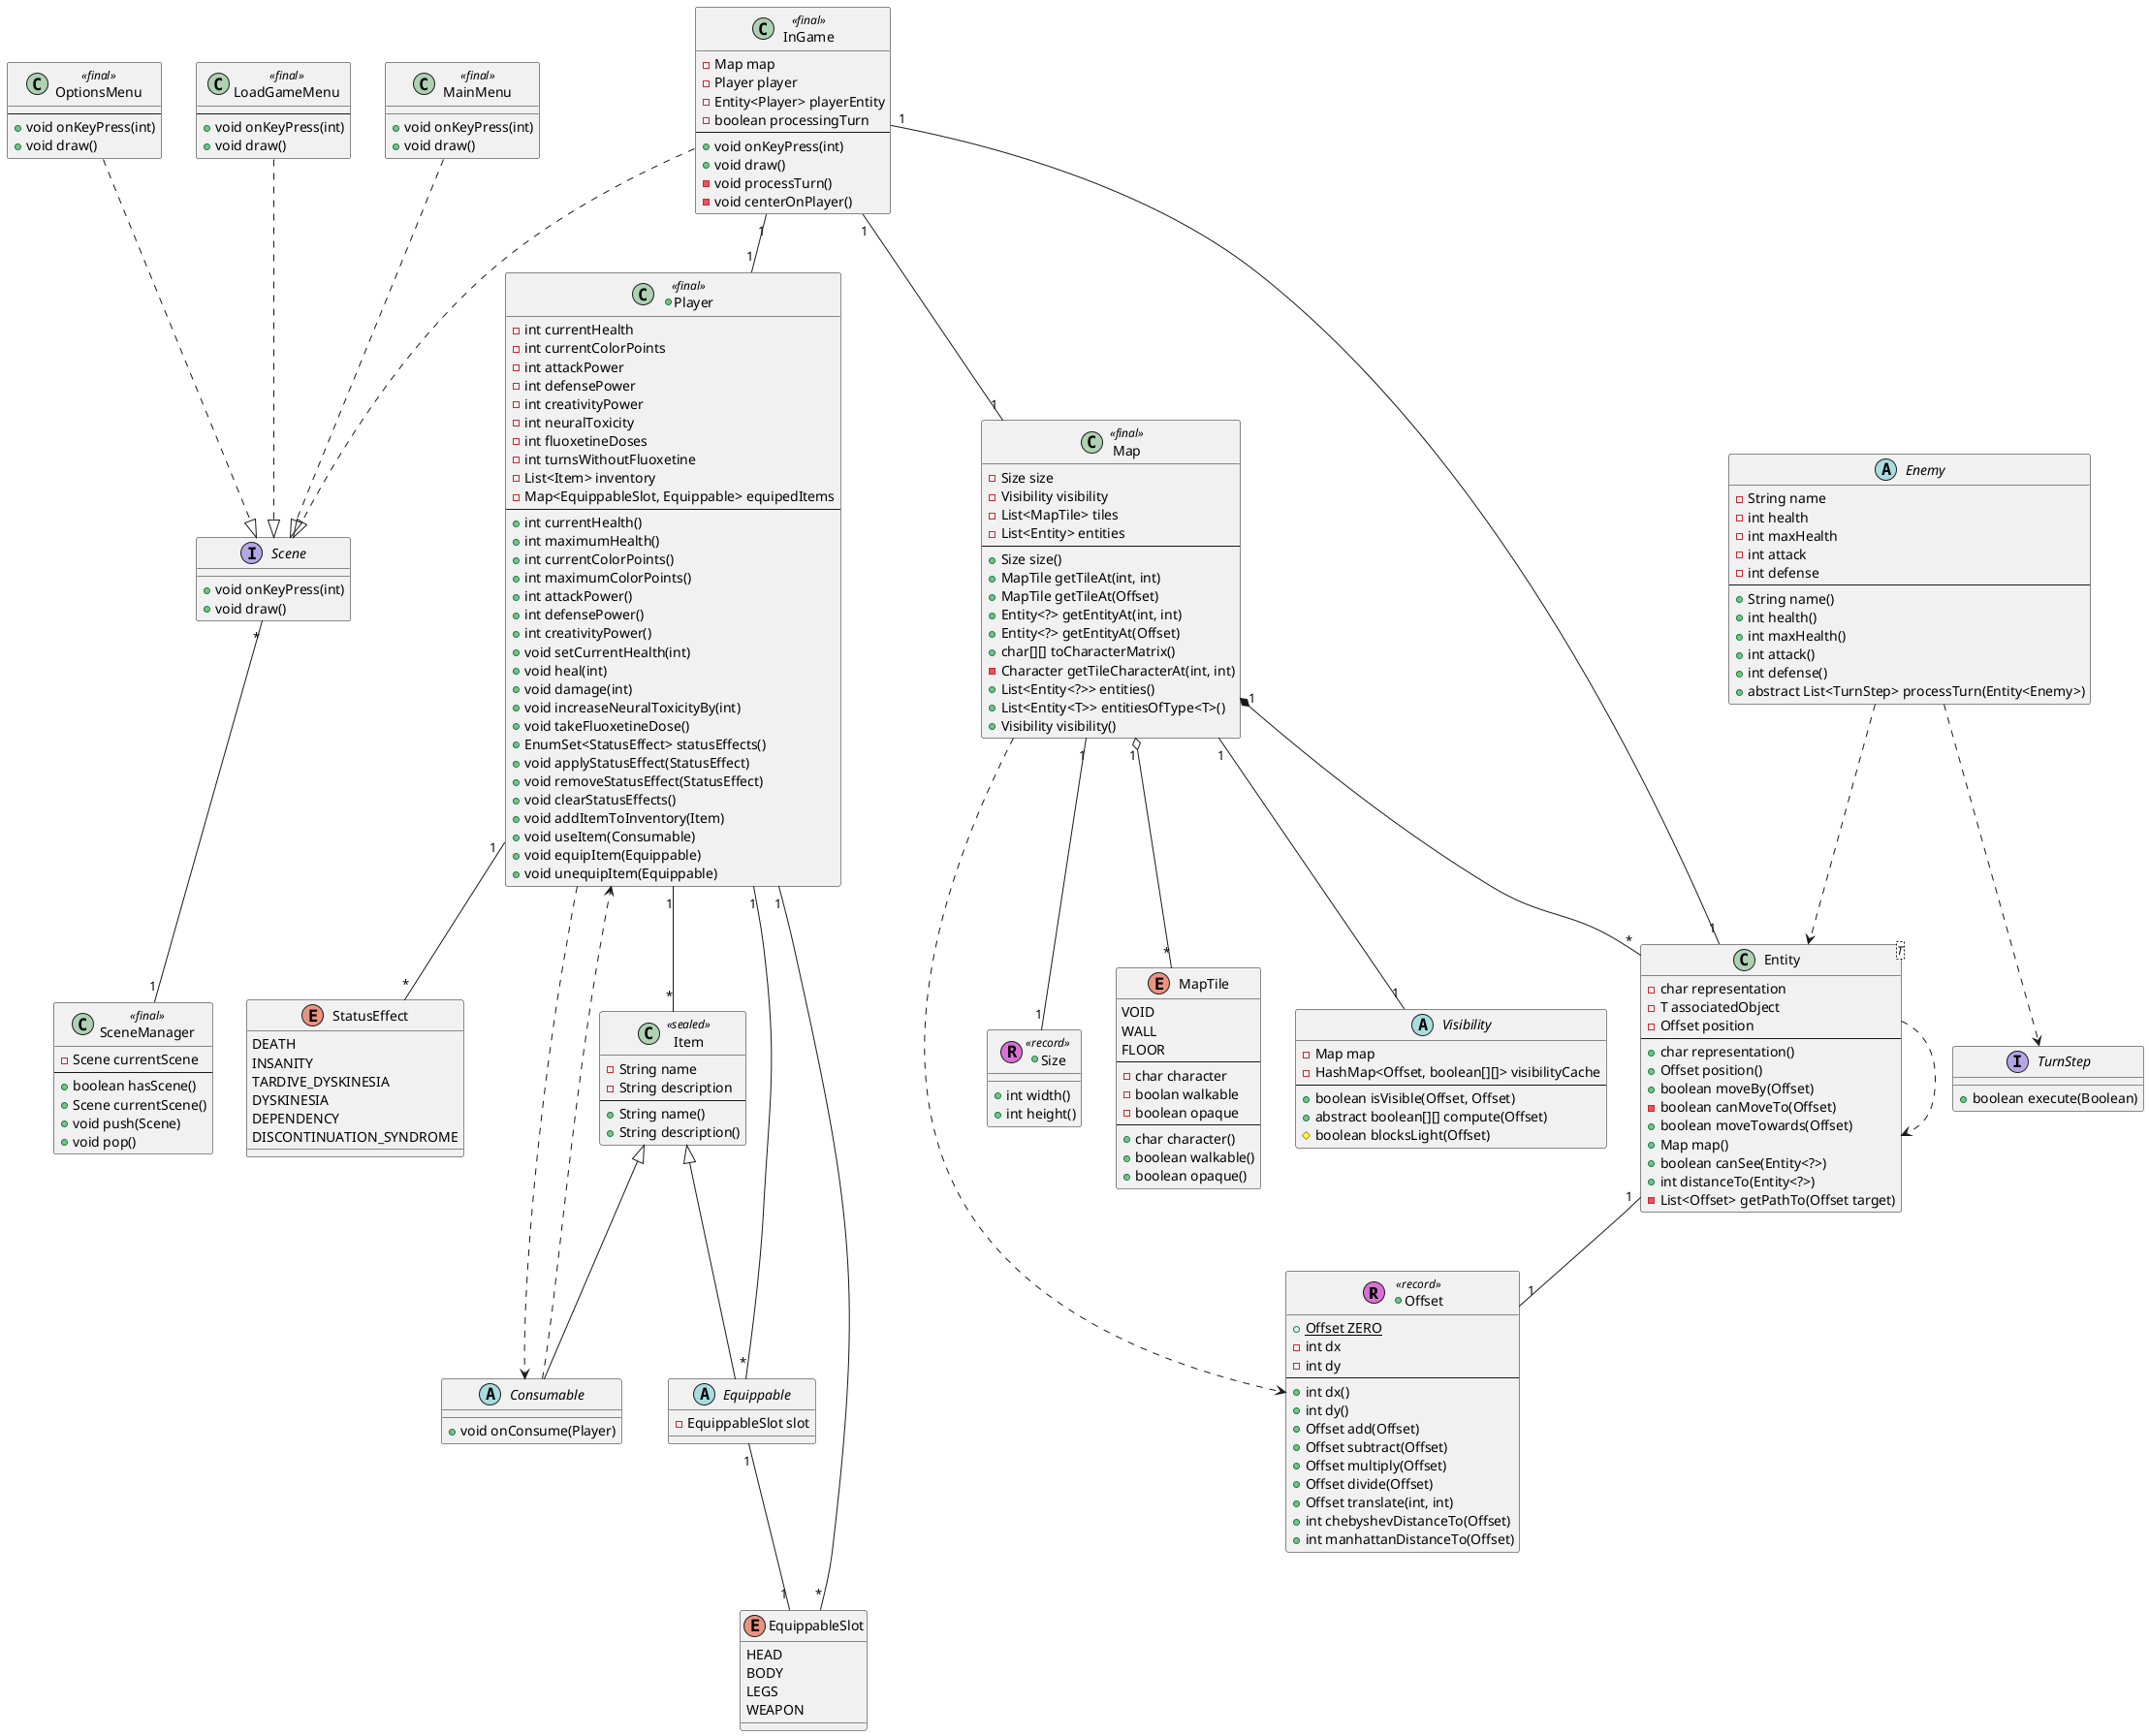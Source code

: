 @startuml

' Core
+class Offset <<(R,orchid) record>> {
	{static} +Offset ZERO
	-int dx
	-int dy
	--
	+int dx()
	+int dy()
	+Offset add(Offset)
	+Offset subtract(Offset)
	+Offset multiply(Offset)
	+Offset divide(Offset)
	+Offset translate(int, int)
	+int chebyshevDistanceTo(Offset)
	+int manhattanDistanceTo(Offset)
}

+class Size <<(R,orchid) record>> {
	+int width()
	+int height()
}

' Game
+class Player <<final>> {
	-int currentHealth
	-int currentColorPoints
	-int attackPower
	-int defensePower
	-int creativityPower
	-int neuralToxicity
	-int fluoxetineDoses
	-int turnsWithoutFluoxetine
	-List<Item> inventory
	-Map<EquippableSlot, Equippable> equipedItems
	--
	+int currentHealth()
	+int maximumHealth()
	+int currentColorPoints()
	+int maximumColorPoints()
	+int attackPower()
	+int defensePower()
	+int creativityPower()
	+void setCurrentHealth(int)
	+void heal(int)
	+void damage(int)
	+void increaseNeuralToxicityBy(int)
	+void takeFluoxetineDose()
	+EnumSet<StatusEffect> statusEffects()
	+void applyStatusEffect(StatusEffect)
	+void removeStatusEffect(StatusEffect)
	+void clearStatusEffects()
	+void addItemToInventory(Item)
	+void useItem(Consumable)
	+void equipItem(Equippable)
	+void unequipItem(Equippable)
}

enum StatusEffect {
	DEATH
	INSANITY
	TARDIVE_DYSKINESIA
	DYSKINESIA
	DEPENDENCY
	DISCONTINUATION_SYNDROME
}

' Engine
interface Scene {
	+void onKeyPress(int)
	+void draw()
}

class SceneManager <<final>> {
	-Scene currentScene
	--
	+boolean hasScene()
	+Scene currentScene()
	+void push(Scene)
	+void pop()
}

' Items
class Item <<sealed>> {
	-String name
	-String description
	--
	+String name()
	+String description()
}

abstract class Consumable {
	+void onConsume(Player)
}

abstract class Equippable {
	-EquippableSlot slot
}

enum EquippableSlot {
	HEAD
	BODY
	LEGS
	WEAPON
}

' Enemies
abstract class Enemy {
	-String name
	-int health
	-int maxHealth
	-int attack
	-int defense
	--
	+String name()
	+int health()
	+int maxHealth()
	+int attack()
	+int defense()
	+abstract List<TurnStep> processTurn(Entity<Enemy>)
}

' Map
class Map <<final>> {
	-Size size
	-Visibility visibility
	-List<MapTile> tiles
	-List<Entity> entities
	--
	+Size size()
	+MapTile getTileAt(int, int)
	+MapTile getTileAt(Offset)
	+Entity<?> getEntityAt(int, int)
	+Entity<?> getEntityAt(Offset)
	+char[][] toCharacterMatrix()
	-Character getTileCharacterAt(int, int)
	+List<Entity<?>> entities()
	+List<Entity<T>> entitiesOfType<T>()
	+Visibility visibility()
}

class Entity<T> {
	-char representation
	-T associatedObject
	-Offset position
	--
	+char representation()
	+Offset position()
	+boolean moveBy(Offset)
	-boolean canMoveTo(Offset)
	+boolean moveTowards(Offset)
	+Map map()
	+boolean canSee(Entity<?>)
	+int distanceTo(Entity<?>)
	-List<Offset> getPathTo(Offset target)
}

enum MapTile {
	VOID
	WALL
	FLOOR
	--
	-char character
	-boolan walkable
	-boolean opaque
	--
	+char character()
	+boolean walkable()
	+boolean opaque()
}

' Scenes
class OptionsMenu <<final>> {
	--
	+void onKeyPress(int)
	+void draw()
}

class LoadGameMenu <<final>> {
	--
	+void onKeyPress(int)
	+void draw()
}

class InGame <<final>> {
	-Map map
	-Player player
	-Entity<Player> playerEntity
	-boolean processingTurn
	--
	+void onKeyPress(int)
	+void draw()
	-void processTurn()
	-void centerOnPlayer()
}

class MainMenu <<final>> {
	+void onKeyPress(int)
	+void draw()
}

' Turn Steps
interface TurnStep {
	+boolean execute(Boolean)
}

' Visibility
abstract class Visibility {
	-Map map
	-HashMap<Offset, boolean[][]> visibilityCache
	--
	+boolean isVisible(Offset, Offset)
	+abstract boolean[][] compute(Offset)
	#boolean blocksLight(Offset)
}

' Relationships
SceneManager "1" -u- "*" Scene

OptionsMenu ..|> Scene

InGame ..|> Scene
InGame "1" -- "1" Map
InGame "1" -- "1" Player
InGame "1" -- "1" Entity

LoadGameMenu ..|> Scene

MainMenu ..|> Scene

Player "1" -- "*" StatusEffect
Player "1" -- "*" Item
Player "1" -- "*" Equippable
Player "1" -- "*" EquippableSlot
Player ..> Consumable

Item <|-- Consumable
Item <|-- Equippable

Consumable ..> Player

Equippable "1" -- "1" EquippableSlot

Enemy ..> TurnStep
Enemy ..> Entity

Map "1" -- "1" Size
Map "1" -- "1" Visibility
Map "1" o-- "*" MapTile
Map ..> Offset
Map "1" *-- "*" Entity

Entity "1" -- "1" Offset
Entity ..> Entity

@enduml
